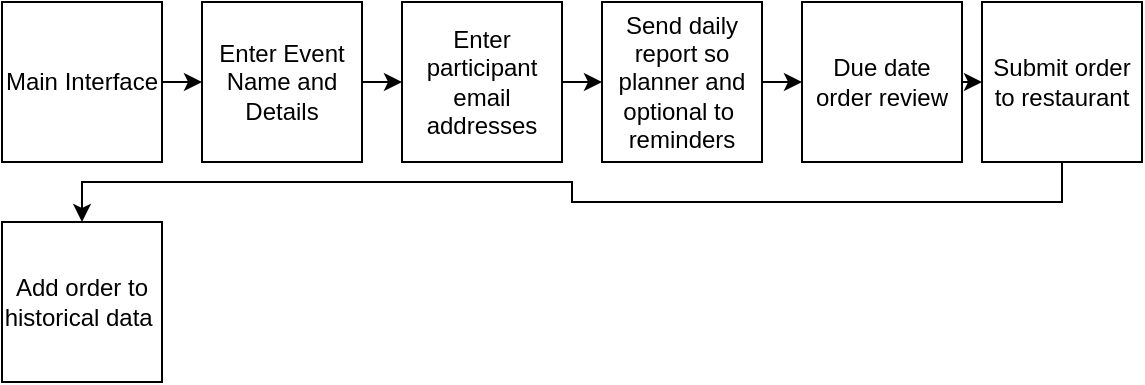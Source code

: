 <mxfile version="23.1.2" type="device">
  <diagram name="Page-1" id="WPe58vhT4Zk11VPb7mSO">
    <mxGraphModel dx="992" dy="500" grid="1" gridSize="10" guides="1" tooltips="1" connect="1" arrows="1" fold="1" page="1" pageScale="1" pageWidth="850" pageHeight="1100" math="0" shadow="0">
      <root>
        <mxCell id="0" />
        <mxCell id="1" parent="0" />
        <mxCell id="vVsszgIf2uVEAb8a69zq-8" style="edgeStyle=orthogonalEdgeStyle;rounded=0;orthogonalLoop=1;jettySize=auto;html=1;exitX=1;exitY=0.5;exitDx=0;exitDy=0;entryX=0;entryY=0.5;entryDx=0;entryDy=0;" edge="1" parent="1" source="vVsszgIf2uVEAb8a69zq-1" target="vVsszgIf2uVEAb8a69zq-2">
          <mxGeometry relative="1" as="geometry" />
        </mxCell>
        <mxCell id="vVsszgIf2uVEAb8a69zq-1" value="Main Interface" style="whiteSpace=wrap;html=1;aspect=fixed;labelBackgroundColor=none;" vertex="1" parent="1">
          <mxGeometry x="40" y="40" width="80" height="80" as="geometry" />
        </mxCell>
        <mxCell id="vVsszgIf2uVEAb8a69zq-9" style="edgeStyle=orthogonalEdgeStyle;rounded=0;orthogonalLoop=1;jettySize=auto;html=1;exitX=1;exitY=0.5;exitDx=0;exitDy=0;entryX=0;entryY=0.5;entryDx=0;entryDy=0;" edge="1" parent="1" source="vVsszgIf2uVEAb8a69zq-2" target="vVsszgIf2uVEAb8a69zq-3">
          <mxGeometry relative="1" as="geometry" />
        </mxCell>
        <mxCell id="vVsszgIf2uVEAb8a69zq-2" value="Enter Event Name and Details" style="whiteSpace=wrap;html=1;aspect=fixed;labelBackgroundColor=none;" vertex="1" parent="1">
          <mxGeometry x="140" y="40" width="80" height="80" as="geometry" />
        </mxCell>
        <mxCell id="vVsszgIf2uVEAb8a69zq-10" style="edgeStyle=orthogonalEdgeStyle;rounded=0;orthogonalLoop=1;jettySize=auto;html=1;exitX=1;exitY=0.5;exitDx=0;exitDy=0;entryX=0;entryY=0.5;entryDx=0;entryDy=0;" edge="1" parent="1" source="vVsszgIf2uVEAb8a69zq-3" target="vVsszgIf2uVEAb8a69zq-4">
          <mxGeometry relative="1" as="geometry" />
        </mxCell>
        <mxCell id="vVsszgIf2uVEAb8a69zq-3" value="Enter participant email addresses" style="whiteSpace=wrap;html=1;aspect=fixed;labelBackgroundColor=none;" vertex="1" parent="1">
          <mxGeometry x="240" y="40" width="80" height="80" as="geometry" />
        </mxCell>
        <mxCell id="vVsszgIf2uVEAb8a69zq-11" style="edgeStyle=orthogonalEdgeStyle;rounded=0;orthogonalLoop=1;jettySize=auto;html=1;exitX=1;exitY=0.5;exitDx=0;exitDy=0;entryX=0;entryY=0.5;entryDx=0;entryDy=0;" edge="1" parent="1" source="vVsszgIf2uVEAb8a69zq-4" target="vVsszgIf2uVEAb8a69zq-5">
          <mxGeometry relative="1" as="geometry" />
        </mxCell>
        <mxCell id="vVsszgIf2uVEAb8a69zq-4" value="Send daily report so planner and optional to&amp;nbsp; reminders" style="whiteSpace=wrap;html=1;aspect=fixed;labelBackgroundColor=none;" vertex="1" parent="1">
          <mxGeometry x="340" y="40" width="80" height="80" as="geometry" />
        </mxCell>
        <mxCell id="vVsszgIf2uVEAb8a69zq-12" style="edgeStyle=orthogonalEdgeStyle;rounded=0;orthogonalLoop=1;jettySize=auto;html=1;exitX=1;exitY=0.5;exitDx=0;exitDy=0;entryX=0;entryY=0.5;entryDx=0;entryDy=0;" edge="1" parent="1" source="vVsszgIf2uVEAb8a69zq-5" target="vVsszgIf2uVEAb8a69zq-6">
          <mxGeometry relative="1" as="geometry" />
        </mxCell>
        <mxCell id="vVsszgIf2uVEAb8a69zq-5" value="Due date order review" style="whiteSpace=wrap;html=1;aspect=fixed;labelBackgroundColor=none;" vertex="1" parent="1">
          <mxGeometry x="440" y="40" width="80" height="80" as="geometry" />
        </mxCell>
        <mxCell id="vVsszgIf2uVEAb8a69zq-13" style="edgeStyle=orthogonalEdgeStyle;rounded=0;orthogonalLoop=1;jettySize=auto;html=1;exitX=0.5;exitY=1;exitDx=0;exitDy=0;" edge="1" parent="1" source="vVsszgIf2uVEAb8a69zq-6" target="vVsszgIf2uVEAb8a69zq-7">
          <mxGeometry relative="1" as="geometry" />
        </mxCell>
        <mxCell id="vVsszgIf2uVEAb8a69zq-6" value="Submit order to restaurant" style="whiteSpace=wrap;html=1;aspect=fixed;labelBackgroundColor=none;" vertex="1" parent="1">
          <mxGeometry x="530" y="40" width="80" height="80" as="geometry" />
        </mxCell>
        <mxCell id="vVsszgIf2uVEAb8a69zq-7" value="Add order to historical data&amp;nbsp;" style="whiteSpace=wrap;html=1;aspect=fixed;labelBackgroundColor=none;" vertex="1" parent="1">
          <mxGeometry x="40" y="150" width="80" height="80" as="geometry" />
        </mxCell>
      </root>
    </mxGraphModel>
  </diagram>
</mxfile>
